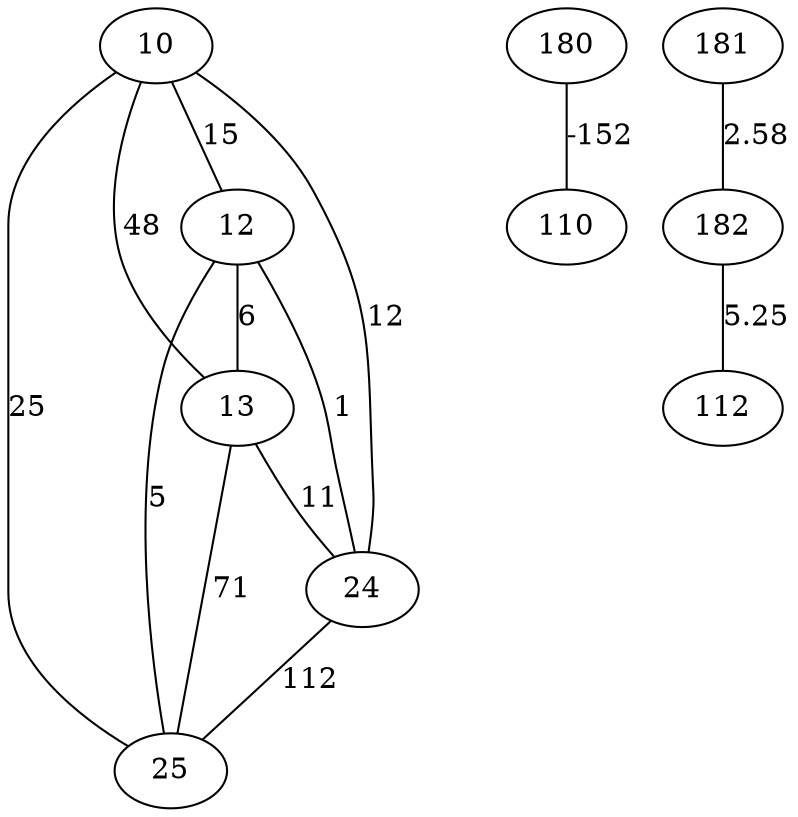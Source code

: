graph {
    10--12 [label=15];
    10--24 [label=12];
    10--25 [label=25];
    10--13 [label=48];
    12--25 [label=5];
    12--24 [label=1];
    12--13 [label=6];
    13--24 [label=11];
    13--25 [label=71];
    24--25 [label=112];
    180--110 [label=-152];
    181--182 [label=2.58];
    182--112 [label=5.25];
}